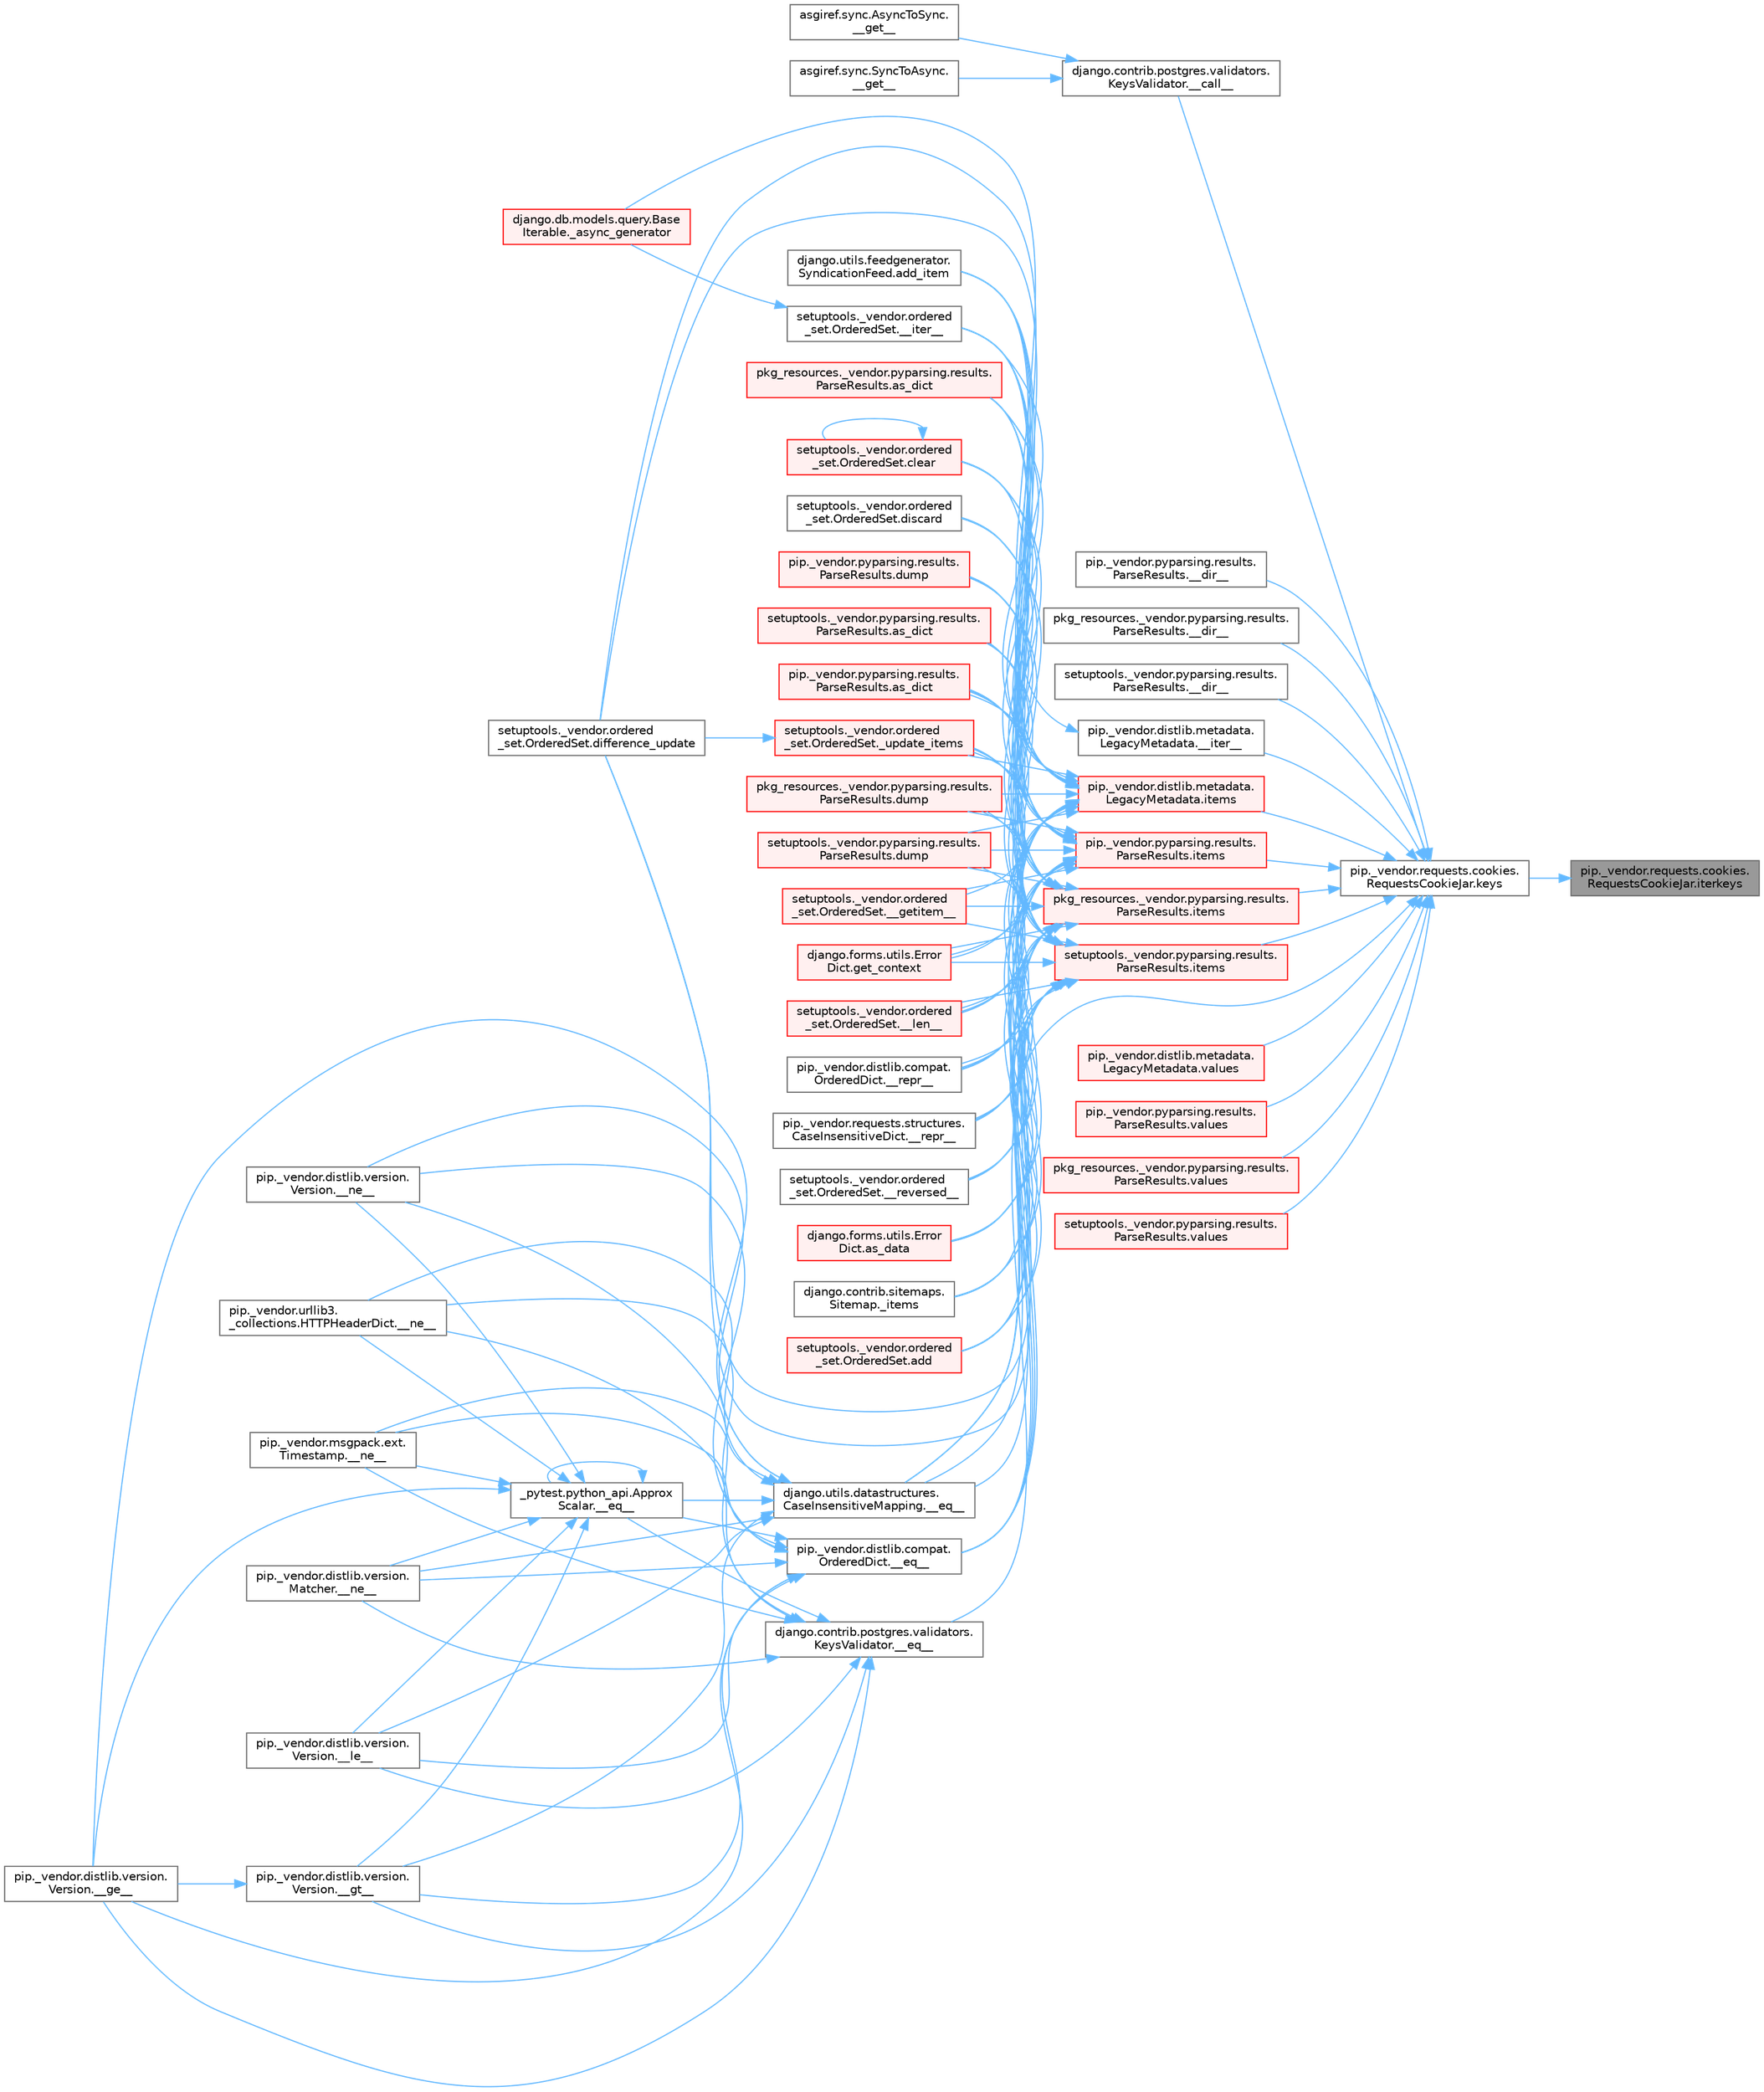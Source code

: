 digraph "pip._vendor.requests.cookies.RequestsCookieJar.iterkeys"
{
 // LATEX_PDF_SIZE
  bgcolor="transparent";
  edge [fontname=Helvetica,fontsize=10,labelfontname=Helvetica,labelfontsize=10];
  node [fontname=Helvetica,fontsize=10,shape=box,height=0.2,width=0.4];
  rankdir="RL";
  Node1 [id="Node000001",label="pip._vendor.requests.cookies.\lRequestsCookieJar.iterkeys",height=0.2,width=0.4,color="gray40", fillcolor="grey60", style="filled", fontcolor="black",tooltip=" "];
  Node1 -> Node2 [id="edge1_Node000001_Node000002",dir="back",color="steelblue1",style="solid",tooltip=" "];
  Node2 [id="Node000002",label="pip._vendor.requests.cookies.\lRequestsCookieJar.keys",height=0.2,width=0.4,color="grey40", fillcolor="white", style="filled",URL="$classpip_1_1__vendor_1_1requests_1_1cookies_1_1_requests_cookie_jar.html#ab2052ba1fb438495bdfc767eb616452b",tooltip=" "];
  Node2 -> Node3 [id="edge2_Node000002_Node000003",dir="back",color="steelblue1",style="solid",tooltip=" "];
  Node3 [id="Node000003",label="django.contrib.postgres.validators.\lKeysValidator.__call__",height=0.2,width=0.4,color="grey40", fillcolor="white", style="filled",URL="$classdjango_1_1contrib_1_1postgres_1_1validators_1_1_keys_validator.html#aa12ba221664bb002f5c6460ff524de8c",tooltip=" "];
  Node3 -> Node4 [id="edge3_Node000003_Node000004",dir="back",color="steelblue1",style="solid",tooltip=" "];
  Node4 [id="Node000004",label="asgiref.sync.AsyncToSync.\l__get__",height=0.2,width=0.4,color="grey40", fillcolor="white", style="filled",URL="$classasgiref_1_1sync_1_1_async_to_sync.html#a23e9ef7a73da98dad9e3f4e65846969b",tooltip=" "];
  Node3 -> Node5 [id="edge4_Node000003_Node000005",dir="back",color="steelblue1",style="solid",tooltip=" "];
  Node5 [id="Node000005",label="asgiref.sync.SyncToAsync.\l__get__",height=0.2,width=0.4,color="grey40", fillcolor="white", style="filled",URL="$classasgiref_1_1sync_1_1_sync_to_async.html#aebdfbe3f01079a529fd2f39810597381",tooltip=" "];
  Node2 -> Node6 [id="edge5_Node000002_Node000006",dir="back",color="steelblue1",style="solid",tooltip=" "];
  Node6 [id="Node000006",label="pip._vendor.pyparsing.results.\lParseResults.__dir__",height=0.2,width=0.4,color="grey40", fillcolor="white", style="filled",URL="$classpip_1_1__vendor_1_1pyparsing_1_1results_1_1_parse_results.html#aa70b1f3a824c53938d33e31b1bca0476",tooltip=" "];
  Node2 -> Node7 [id="edge6_Node000002_Node000007",dir="back",color="steelblue1",style="solid",tooltip=" "];
  Node7 [id="Node000007",label="pkg_resources._vendor.pyparsing.results.\lParseResults.__dir__",height=0.2,width=0.4,color="grey40", fillcolor="white", style="filled",URL="$classpkg__resources_1_1__vendor_1_1pyparsing_1_1results_1_1_parse_results.html#aff883d81f699e15371adad7b439f85fa",tooltip=" "];
  Node2 -> Node8 [id="edge7_Node000002_Node000008",dir="back",color="steelblue1",style="solid",tooltip=" "];
  Node8 [id="Node000008",label="setuptools._vendor.pyparsing.results.\lParseResults.__dir__",height=0.2,width=0.4,color="grey40", fillcolor="white", style="filled",URL="$classsetuptools_1_1__vendor_1_1pyparsing_1_1results_1_1_parse_results.html#a20b8b067fb771fbb5fe204c87197939a",tooltip=" "];
  Node2 -> Node9 [id="edge8_Node000002_Node000009",dir="back",color="steelblue1",style="solid",tooltip=" "];
  Node9 [id="Node000009",label="django.contrib.postgres.validators.\lKeysValidator.__eq__",height=0.2,width=0.4,color="grey40", fillcolor="white", style="filled",URL="$classdjango_1_1contrib_1_1postgres_1_1validators_1_1_keys_validator.html#aaf048806faa7c623c95a6a23a1641c03",tooltip=" "];
  Node9 -> Node10 [id="edge9_Node000009_Node000010",dir="back",color="steelblue1",style="solid",tooltip=" "];
  Node10 [id="Node000010",label="_pytest.python_api.Approx\lScalar.__eq__",height=0.2,width=0.4,color="grey40", fillcolor="white", style="filled",URL="$class__pytest_1_1python__api_1_1_approx_scalar.html#af4601ee4ca7409927f88c83ebfc3d923",tooltip=" "];
  Node10 -> Node10 [id="edge10_Node000010_Node000010",dir="back",color="steelblue1",style="solid",tooltip=" "];
  Node10 -> Node11 [id="edge11_Node000010_Node000011",dir="back",color="steelblue1",style="solid",tooltip=" "];
  Node11 [id="Node000011",label="pip._vendor.distlib.version.\lVersion.__ge__",height=0.2,width=0.4,color="grey40", fillcolor="white", style="filled",URL="$classpip_1_1__vendor_1_1distlib_1_1version_1_1_version.html#aa6b7b889cebc687ddb5ed9040d01b1ec",tooltip=" "];
  Node10 -> Node12 [id="edge12_Node000010_Node000012",dir="back",color="steelblue1",style="solid",tooltip=" "];
  Node12 [id="Node000012",label="pip._vendor.distlib.version.\lVersion.__gt__",height=0.2,width=0.4,color="grey40", fillcolor="white", style="filled",URL="$classpip_1_1__vendor_1_1distlib_1_1version_1_1_version.html#a51cf0c8da1bb6829173ff6861b10cb5f",tooltip=" "];
  Node12 -> Node11 [id="edge13_Node000012_Node000011",dir="back",color="steelblue1",style="solid",tooltip=" "];
  Node10 -> Node13 [id="edge14_Node000010_Node000013",dir="back",color="steelblue1",style="solid",tooltip=" "];
  Node13 [id="Node000013",label="pip._vendor.distlib.version.\lVersion.__le__",height=0.2,width=0.4,color="grey40", fillcolor="white", style="filled",URL="$classpip_1_1__vendor_1_1distlib_1_1version_1_1_version.html#ae5e2c5d9b76377e286fcf92a382cbb8b",tooltip=" "];
  Node10 -> Node14 [id="edge15_Node000010_Node000014",dir="back",color="steelblue1",style="solid",tooltip=" "];
  Node14 [id="Node000014",label="pip._vendor.distlib.version.\lMatcher.__ne__",height=0.2,width=0.4,color="grey40", fillcolor="white", style="filled",URL="$classpip_1_1__vendor_1_1distlib_1_1version_1_1_matcher.html#a24f8f8a4686bff3018fee5d22f4e02f1",tooltip=" "];
  Node10 -> Node15 [id="edge16_Node000010_Node000015",dir="back",color="steelblue1",style="solid",tooltip=" "];
  Node15 [id="Node000015",label="pip._vendor.distlib.version.\lVersion.__ne__",height=0.2,width=0.4,color="grey40", fillcolor="white", style="filled",URL="$classpip_1_1__vendor_1_1distlib_1_1version_1_1_version.html#aea3cdf6db007318ab1a2e8d144e2a4a1",tooltip=" "];
  Node10 -> Node16 [id="edge17_Node000010_Node000016",dir="back",color="steelblue1",style="solid",tooltip=" "];
  Node16 [id="Node000016",label="pip._vendor.msgpack.ext.\lTimestamp.__ne__",height=0.2,width=0.4,color="grey40", fillcolor="white", style="filled",URL="$classpip_1_1__vendor_1_1msgpack_1_1ext_1_1_timestamp.html#ac38b8cada8075f7a1133b06bc99b2317",tooltip=" "];
  Node10 -> Node17 [id="edge18_Node000010_Node000017",dir="back",color="steelblue1",style="solid",tooltip=" "];
  Node17 [id="Node000017",label="pip._vendor.urllib3.\l_collections.HTTPHeaderDict.__ne__",height=0.2,width=0.4,color="grey40", fillcolor="white", style="filled",URL="$classpip_1_1__vendor_1_1urllib3_1_1__collections_1_1_h_t_t_p_header_dict.html#aa7766a9499d33160a1258e140e35a806",tooltip=" "];
  Node9 -> Node11 [id="edge19_Node000009_Node000011",dir="back",color="steelblue1",style="solid",tooltip=" "];
  Node9 -> Node12 [id="edge20_Node000009_Node000012",dir="back",color="steelblue1",style="solid",tooltip=" "];
  Node9 -> Node13 [id="edge21_Node000009_Node000013",dir="back",color="steelblue1",style="solid",tooltip=" "];
  Node9 -> Node14 [id="edge22_Node000009_Node000014",dir="back",color="steelblue1",style="solid",tooltip=" "];
  Node9 -> Node15 [id="edge23_Node000009_Node000015",dir="back",color="steelblue1",style="solid",tooltip=" "];
  Node9 -> Node16 [id="edge24_Node000009_Node000016",dir="back",color="steelblue1",style="solid",tooltip=" "];
  Node9 -> Node17 [id="edge25_Node000009_Node000017",dir="back",color="steelblue1",style="solid",tooltip=" "];
  Node2 -> Node18 [id="edge26_Node000002_Node000018",dir="back",color="steelblue1",style="solid",tooltip=" "];
  Node18 [id="Node000018",label="pip._vendor.distlib.metadata.\lLegacyMetadata.__iter__",height=0.2,width=0.4,color="grey40", fillcolor="white", style="filled",URL="$classpip_1_1__vendor_1_1distlib_1_1metadata_1_1_legacy_metadata.html#a2e053958e60b4667723c059be4ed86cc",tooltip=" "];
  Node18 -> Node19 [id="edge27_Node000018_Node000019",dir="back",color="steelblue1",style="solid",tooltip=" "];
  Node19 [id="Node000019",label="django.db.models.query.Base\lIterable._async_generator",height=0.2,width=0.4,color="red", fillcolor="#FFF0F0", style="filled",URL="$classdjango_1_1db_1_1models_1_1query_1_1_base_iterable.html#a3ecc2267976bc6628d1fe84d78355144",tooltip=" "];
  Node2 -> Node21 [id="edge28_Node000002_Node000021",dir="back",color="steelblue1",style="solid",tooltip=" "];
  Node21 [id="Node000021",label="pip._vendor.distlib.metadata.\lLegacyMetadata.items",height=0.2,width=0.4,color="red", fillcolor="#FFF0F0", style="filled",URL="$classpip_1_1__vendor_1_1distlib_1_1metadata_1_1_legacy_metadata.html#a6030de0ed3711666a377c01d930e678d",tooltip=" "];
  Node21 -> Node22 [id="edge29_Node000021_Node000022",dir="back",color="steelblue1",style="solid",tooltip=" "];
  Node22 [id="Node000022",label="django.utils.datastructures.\lCaseInsensitiveMapping.__eq__",height=0.2,width=0.4,color="grey40", fillcolor="white", style="filled",URL="$classdjango_1_1utils_1_1datastructures_1_1_case_insensitive_mapping.html#a69618a78471c9326ffcbf5af4c33bd1a",tooltip=" "];
  Node22 -> Node10 [id="edge30_Node000022_Node000010",dir="back",color="steelblue1",style="solid",tooltip=" "];
  Node22 -> Node11 [id="edge31_Node000022_Node000011",dir="back",color="steelblue1",style="solid",tooltip=" "];
  Node22 -> Node12 [id="edge32_Node000022_Node000012",dir="back",color="steelblue1",style="solid",tooltip=" "];
  Node22 -> Node13 [id="edge33_Node000022_Node000013",dir="back",color="steelblue1",style="solid",tooltip=" "];
  Node22 -> Node14 [id="edge34_Node000022_Node000014",dir="back",color="steelblue1",style="solid",tooltip=" "];
  Node22 -> Node15 [id="edge35_Node000022_Node000015",dir="back",color="steelblue1",style="solid",tooltip=" "];
  Node22 -> Node16 [id="edge36_Node000022_Node000016",dir="back",color="steelblue1",style="solid",tooltip=" "];
  Node22 -> Node17 [id="edge37_Node000022_Node000017",dir="back",color="steelblue1",style="solid",tooltip=" "];
  Node21 -> Node23 [id="edge38_Node000021_Node000023",dir="back",color="steelblue1",style="solid",tooltip=" "];
  Node23 [id="Node000023",label="pip._vendor.distlib.compat.\lOrderedDict.__eq__",height=0.2,width=0.4,color="grey40", fillcolor="white", style="filled",URL="$classpip_1_1__vendor_1_1distlib_1_1compat_1_1_ordered_dict.html#a83b4a14d5e269c91b2dcd15ac2fc83a8",tooltip=" "];
  Node23 -> Node10 [id="edge39_Node000023_Node000010",dir="back",color="steelblue1",style="solid",tooltip=" "];
  Node23 -> Node11 [id="edge40_Node000023_Node000011",dir="back",color="steelblue1",style="solid",tooltip=" "];
  Node23 -> Node12 [id="edge41_Node000023_Node000012",dir="back",color="steelblue1",style="solid",tooltip=" "];
  Node23 -> Node13 [id="edge42_Node000023_Node000013",dir="back",color="steelblue1",style="solid",tooltip=" "];
  Node23 -> Node14 [id="edge43_Node000023_Node000014",dir="back",color="steelblue1",style="solid",tooltip=" "];
  Node23 -> Node15 [id="edge44_Node000023_Node000015",dir="back",color="steelblue1",style="solid",tooltip=" "];
  Node23 -> Node16 [id="edge45_Node000023_Node000016",dir="back",color="steelblue1",style="solid",tooltip=" "];
  Node23 -> Node17 [id="edge46_Node000023_Node000017",dir="back",color="steelblue1",style="solid",tooltip=" "];
  Node21 -> Node24 [id="edge47_Node000021_Node000024",dir="back",color="steelblue1",style="solid",tooltip=" "];
  Node24 [id="Node000024",label="setuptools._vendor.ordered\l_set.OrderedSet.__getitem__",height=0.2,width=0.4,color="red", fillcolor="#FFF0F0", style="filled",URL="$classsetuptools_1_1__vendor_1_1ordered__set_1_1_ordered_set.html#aaa8657c0e85788ac2555cc46176b060c",tooltip=" "];
  Node21 -> Node3189 [id="edge48_Node000021_Node003189",dir="back",color="steelblue1",style="solid",tooltip=" "];
  Node3189 [id="Node003189",label="setuptools._vendor.ordered\l_set.OrderedSet.__iter__",height=0.2,width=0.4,color="grey40", fillcolor="white", style="filled",URL="$classsetuptools_1_1__vendor_1_1ordered__set_1_1_ordered_set.html#ac9b71477e101c03a68acd73186086224",tooltip=" "];
  Node3189 -> Node19 [id="edge49_Node003189_Node000019",dir="back",color="steelblue1",style="solid",tooltip=" "];
  Node21 -> Node3190 [id="edge50_Node000021_Node003190",dir="back",color="steelblue1",style="solid",tooltip=" "];
  Node3190 [id="Node003190",label="setuptools._vendor.ordered\l_set.OrderedSet.__len__",height=0.2,width=0.4,color="red", fillcolor="#FFF0F0", style="filled",URL="$classsetuptools_1_1__vendor_1_1ordered__set_1_1_ordered_set.html#a9d6fda655ebb14849210009e5a0d1a47",tooltip=" "];
  Node21 -> Node3191 [id="edge51_Node000021_Node003191",dir="back",color="steelblue1",style="solid",tooltip=" "];
  Node3191 [id="Node003191",label="pip._vendor.distlib.compat.\lOrderedDict.__repr__",height=0.2,width=0.4,color="grey40", fillcolor="white", style="filled",URL="$classpip_1_1__vendor_1_1distlib_1_1compat_1_1_ordered_dict.html#a1463a8b8a735bd16c8b7ec00dd5d0e25",tooltip=" "];
  Node21 -> Node3192 [id="edge52_Node000021_Node003192",dir="back",color="steelblue1",style="solid",tooltip=" "];
  Node3192 [id="Node003192",label="pip._vendor.requests.structures.\lCaseInsensitiveDict.__repr__",height=0.2,width=0.4,color="grey40", fillcolor="white", style="filled",URL="$classpip_1_1__vendor_1_1requests_1_1structures_1_1_case_insensitive_dict.html#a37843053389f2e664cefb1f2a4c245ce",tooltip=" "];
  Node21 -> Node3193 [id="edge53_Node000021_Node003193",dir="back",color="steelblue1",style="solid",tooltip=" "];
  Node3193 [id="Node003193",label="setuptools._vendor.ordered\l_set.OrderedSet.__reversed__",height=0.2,width=0.4,color="grey40", fillcolor="white", style="filled",URL="$classsetuptools_1_1__vendor_1_1ordered__set_1_1_ordered_set.html#af61396bb9685974be3cafceb2d82c031",tooltip=" "];
  Node21 -> Node3194 [id="edge54_Node000021_Node003194",dir="back",color="steelblue1",style="solid",tooltip=" "];
  Node3194 [id="Node003194",label="django.contrib.sitemaps.\lSitemap._items",height=0.2,width=0.4,color="grey40", fillcolor="white", style="filled",URL="$classdjango_1_1contrib_1_1sitemaps_1_1_sitemap.html#a6c810076b63a1094a82f4fd25a317fad",tooltip=" "];
  Node21 -> Node3195 [id="edge55_Node000021_Node003195",dir="back",color="steelblue1",style="solid",tooltip=" "];
  Node3195 [id="Node003195",label="setuptools._vendor.ordered\l_set.OrderedSet._update_items",height=0.2,width=0.4,color="red", fillcolor="#FFF0F0", style="filled",URL="$classsetuptools_1_1__vendor_1_1ordered__set_1_1_ordered_set.html#a5a04af00a2355e349ad0222b4f243e52",tooltip=" "];
  Node3195 -> Node3196 [id="edge56_Node003195_Node003196",dir="back",color="steelblue1",style="solid",tooltip=" "];
  Node3196 [id="Node003196",label="setuptools._vendor.ordered\l_set.OrderedSet.difference_update",height=0.2,width=0.4,color="grey40", fillcolor="white", style="filled",URL="$classsetuptools_1_1__vendor_1_1ordered__set_1_1_ordered_set.html#ab64def0f455bd9cc544831b4a778e64a",tooltip=" "];
  Node21 -> Node3199 [id="edge57_Node000021_Node003199",dir="back",color="steelblue1",style="solid",tooltip=" "];
  Node3199 [id="Node003199",label="setuptools._vendor.ordered\l_set.OrderedSet.add",height=0.2,width=0.4,color="red", fillcolor="#FFF0F0", style="filled",URL="$classsetuptools_1_1__vendor_1_1ordered__set_1_1_ordered_set.html#a89b420a1836292f0417c8c86fa2bfe55",tooltip=" "];
  Node21 -> Node3200 [id="edge58_Node000021_Node003200",dir="back",color="steelblue1",style="solid",tooltip=" "];
  Node3200 [id="Node003200",label="django.utils.feedgenerator.\lSyndicationFeed.add_item",height=0.2,width=0.4,color="grey40", fillcolor="white", style="filled",URL="$classdjango_1_1utils_1_1feedgenerator_1_1_syndication_feed.html#aaf2a5b91249b5752311493594b6dfbed",tooltip=" "];
  Node21 -> Node3201 [id="edge59_Node000021_Node003201",dir="back",color="steelblue1",style="solid",tooltip=" "];
  Node3201 [id="Node003201",label="django.forms.utils.Error\lDict.as_data",height=0.2,width=0.4,color="red", fillcolor="#FFF0F0", style="filled",URL="$classdjango_1_1forms_1_1utils_1_1_error_dict.html#a95761ac05a7d995e649a90afa49c30e2",tooltip=" "];
  Node21 -> Node3204 [id="edge60_Node000021_Node003204",dir="back",color="steelblue1",style="solid",tooltip=" "];
  Node3204 [id="Node003204",label="pip._vendor.pyparsing.results.\lParseResults.as_dict",height=0.2,width=0.4,color="red", fillcolor="#FFF0F0", style="filled",URL="$classpip_1_1__vendor_1_1pyparsing_1_1results_1_1_parse_results.html#a8eacba06a635cbb7fc817457d025efe0",tooltip=" "];
  Node21 -> Node3207 [id="edge61_Node000021_Node003207",dir="back",color="steelblue1",style="solid",tooltip=" "];
  Node3207 [id="Node003207",label="pkg_resources._vendor.pyparsing.results.\lParseResults.as_dict",height=0.2,width=0.4,color="red", fillcolor="#FFF0F0", style="filled",URL="$classpkg__resources_1_1__vendor_1_1pyparsing_1_1results_1_1_parse_results.html#a8edb3571b6331a46b00f60753e3ee783",tooltip=" "];
  Node21 -> Node3208 [id="edge62_Node000021_Node003208",dir="back",color="steelblue1",style="solid",tooltip=" "];
  Node3208 [id="Node003208",label="setuptools._vendor.pyparsing.results.\lParseResults.as_dict",height=0.2,width=0.4,color="red", fillcolor="#FFF0F0", style="filled",URL="$classsetuptools_1_1__vendor_1_1pyparsing_1_1results_1_1_parse_results.html#ab5971defc22d3c1b64ec66e6fdca2f9f",tooltip=" "];
  Node21 -> Node3209 [id="edge63_Node000021_Node003209",dir="back",color="steelblue1",style="solid",tooltip=" "];
  Node3209 [id="Node003209",label="setuptools._vendor.ordered\l_set.OrderedSet.clear",height=0.2,width=0.4,color="red", fillcolor="#FFF0F0", style="filled",URL="$classsetuptools_1_1__vendor_1_1ordered__set_1_1_ordered_set.html#a7bc043a3c66cd95ef9d8ba3959c148c5",tooltip=" "];
  Node3209 -> Node3209 [id="edge64_Node003209_Node003209",dir="back",color="steelblue1",style="solid",tooltip=" "];
  Node21 -> Node3196 [id="edge65_Node000021_Node003196",dir="back",color="steelblue1",style="solid",tooltip=" "];
  Node21 -> Node3210 [id="edge66_Node000021_Node003210",dir="back",color="steelblue1",style="solid",tooltip=" "];
  Node3210 [id="Node003210",label="setuptools._vendor.ordered\l_set.OrderedSet.discard",height=0.2,width=0.4,color="grey40", fillcolor="white", style="filled",URL="$classsetuptools_1_1__vendor_1_1ordered__set_1_1_ordered_set.html#a02aa2e01238bcf97f920d043b24b415d",tooltip=" "];
  Node21 -> Node3211 [id="edge67_Node000021_Node003211",dir="back",color="steelblue1",style="solid",tooltip=" "];
  Node3211 [id="Node003211",label="pip._vendor.pyparsing.results.\lParseResults.dump",height=0.2,width=0.4,color="red", fillcolor="#FFF0F0", style="filled",URL="$classpip_1_1__vendor_1_1pyparsing_1_1results_1_1_parse_results.html#a54e027c4a7171fe6512124217be63a9e",tooltip=" "];
  Node21 -> Node3212 [id="edge68_Node000021_Node003212",dir="back",color="steelblue1",style="solid",tooltip=" "];
  Node3212 [id="Node003212",label="pkg_resources._vendor.pyparsing.results.\lParseResults.dump",height=0.2,width=0.4,color="red", fillcolor="#FFF0F0", style="filled",URL="$classpkg__resources_1_1__vendor_1_1pyparsing_1_1results_1_1_parse_results.html#ad4e45cd60b8d81b29fddd76356b68da1",tooltip=" "];
  Node21 -> Node3213 [id="edge69_Node000021_Node003213",dir="back",color="steelblue1",style="solid",tooltip=" "];
  Node3213 [id="Node003213",label="setuptools._vendor.pyparsing.results.\lParseResults.dump",height=0.2,width=0.4,color="red", fillcolor="#FFF0F0", style="filled",URL="$classsetuptools_1_1__vendor_1_1pyparsing_1_1results_1_1_parse_results.html#aa8be631c6d9da38c19f205601b6331b7",tooltip=" "];
  Node21 -> Node3214 [id="edge70_Node000021_Node003214",dir="back",color="steelblue1",style="solid",tooltip=" "];
  Node3214 [id="Node003214",label="django.forms.utils.Error\lDict.get_context",height=0.2,width=0.4,color="red", fillcolor="#FFF0F0", style="filled",URL="$classdjango_1_1forms_1_1utils_1_1_error_dict.html#aac62bf2f41f8416bc07de37d7c9d63d2",tooltip=" "];
  Node2 -> Node3219 [id="edge71_Node000002_Node003219",dir="back",color="steelblue1",style="solid",tooltip=" "];
  Node3219 [id="Node003219",label="pip._vendor.pyparsing.results.\lParseResults.items",height=0.2,width=0.4,color="red", fillcolor="#FFF0F0", style="filled",URL="$classpip_1_1__vendor_1_1pyparsing_1_1results_1_1_parse_results.html#a9c7519fa02524192b529a128b208be2e",tooltip=" "];
  Node3219 -> Node22 [id="edge72_Node003219_Node000022",dir="back",color="steelblue1",style="solid",tooltip=" "];
  Node3219 -> Node23 [id="edge73_Node003219_Node000023",dir="back",color="steelblue1",style="solid",tooltip=" "];
  Node3219 -> Node24 [id="edge74_Node003219_Node000024",dir="back",color="steelblue1",style="solid",tooltip=" "];
  Node3219 -> Node3189 [id="edge75_Node003219_Node003189",dir="back",color="steelblue1",style="solid",tooltip=" "];
  Node3219 -> Node3190 [id="edge76_Node003219_Node003190",dir="back",color="steelblue1",style="solid",tooltip=" "];
  Node3219 -> Node3191 [id="edge77_Node003219_Node003191",dir="back",color="steelblue1",style="solid",tooltip=" "];
  Node3219 -> Node3192 [id="edge78_Node003219_Node003192",dir="back",color="steelblue1",style="solid",tooltip=" "];
  Node3219 -> Node3193 [id="edge79_Node003219_Node003193",dir="back",color="steelblue1",style="solid",tooltip=" "];
  Node3219 -> Node3194 [id="edge80_Node003219_Node003194",dir="back",color="steelblue1",style="solid",tooltip=" "];
  Node3219 -> Node3195 [id="edge81_Node003219_Node003195",dir="back",color="steelblue1",style="solid",tooltip=" "];
  Node3219 -> Node3199 [id="edge82_Node003219_Node003199",dir="back",color="steelblue1",style="solid",tooltip=" "];
  Node3219 -> Node3200 [id="edge83_Node003219_Node003200",dir="back",color="steelblue1",style="solid",tooltip=" "];
  Node3219 -> Node3201 [id="edge84_Node003219_Node003201",dir="back",color="steelblue1",style="solid",tooltip=" "];
  Node3219 -> Node3204 [id="edge85_Node003219_Node003204",dir="back",color="steelblue1",style="solid",tooltip=" "];
  Node3219 -> Node3207 [id="edge86_Node003219_Node003207",dir="back",color="steelblue1",style="solid",tooltip=" "];
  Node3219 -> Node3208 [id="edge87_Node003219_Node003208",dir="back",color="steelblue1",style="solid",tooltip=" "];
  Node3219 -> Node3209 [id="edge88_Node003219_Node003209",dir="back",color="steelblue1",style="solid",tooltip=" "];
  Node3219 -> Node3196 [id="edge89_Node003219_Node003196",dir="back",color="steelblue1",style="solid",tooltip=" "];
  Node3219 -> Node3210 [id="edge90_Node003219_Node003210",dir="back",color="steelblue1",style="solid",tooltip=" "];
  Node3219 -> Node3211 [id="edge91_Node003219_Node003211",dir="back",color="steelblue1",style="solid",tooltip=" "];
  Node3219 -> Node3212 [id="edge92_Node003219_Node003212",dir="back",color="steelblue1",style="solid",tooltip=" "];
  Node3219 -> Node3213 [id="edge93_Node003219_Node003213",dir="back",color="steelblue1",style="solid",tooltip=" "];
  Node3219 -> Node3214 [id="edge94_Node003219_Node003214",dir="back",color="steelblue1",style="solid",tooltip=" "];
  Node2 -> Node3222 [id="edge95_Node000002_Node003222",dir="back",color="steelblue1",style="solid",tooltip=" "];
  Node3222 [id="Node003222",label="pkg_resources._vendor.pyparsing.results.\lParseResults.items",height=0.2,width=0.4,color="red", fillcolor="#FFF0F0", style="filled",URL="$classpkg__resources_1_1__vendor_1_1pyparsing_1_1results_1_1_parse_results.html#a2b101cc8f2dfba49f44ad18bca57a38d",tooltip=" "];
  Node3222 -> Node22 [id="edge96_Node003222_Node000022",dir="back",color="steelblue1",style="solid",tooltip=" "];
  Node3222 -> Node23 [id="edge97_Node003222_Node000023",dir="back",color="steelblue1",style="solid",tooltip=" "];
  Node3222 -> Node24 [id="edge98_Node003222_Node000024",dir="back",color="steelblue1",style="solid",tooltip=" "];
  Node3222 -> Node3189 [id="edge99_Node003222_Node003189",dir="back",color="steelblue1",style="solid",tooltip=" "];
  Node3222 -> Node3190 [id="edge100_Node003222_Node003190",dir="back",color="steelblue1",style="solid",tooltip=" "];
  Node3222 -> Node3191 [id="edge101_Node003222_Node003191",dir="back",color="steelblue1",style="solid",tooltip=" "];
  Node3222 -> Node3192 [id="edge102_Node003222_Node003192",dir="back",color="steelblue1",style="solid",tooltip=" "];
  Node3222 -> Node3193 [id="edge103_Node003222_Node003193",dir="back",color="steelblue1",style="solid",tooltip=" "];
  Node3222 -> Node3194 [id="edge104_Node003222_Node003194",dir="back",color="steelblue1",style="solid",tooltip=" "];
  Node3222 -> Node3195 [id="edge105_Node003222_Node003195",dir="back",color="steelblue1",style="solid",tooltip=" "];
  Node3222 -> Node3199 [id="edge106_Node003222_Node003199",dir="back",color="steelblue1",style="solid",tooltip=" "];
  Node3222 -> Node3200 [id="edge107_Node003222_Node003200",dir="back",color="steelblue1",style="solid",tooltip=" "];
  Node3222 -> Node3201 [id="edge108_Node003222_Node003201",dir="back",color="steelblue1",style="solid",tooltip=" "];
  Node3222 -> Node3204 [id="edge109_Node003222_Node003204",dir="back",color="steelblue1",style="solid",tooltip=" "];
  Node3222 -> Node3207 [id="edge110_Node003222_Node003207",dir="back",color="steelblue1",style="solid",tooltip=" "];
  Node3222 -> Node3208 [id="edge111_Node003222_Node003208",dir="back",color="steelblue1",style="solid",tooltip=" "];
  Node3222 -> Node3209 [id="edge112_Node003222_Node003209",dir="back",color="steelblue1",style="solid",tooltip=" "];
  Node3222 -> Node3196 [id="edge113_Node003222_Node003196",dir="back",color="steelblue1",style="solid",tooltip=" "];
  Node3222 -> Node3210 [id="edge114_Node003222_Node003210",dir="back",color="steelblue1",style="solid",tooltip=" "];
  Node3222 -> Node3211 [id="edge115_Node003222_Node003211",dir="back",color="steelblue1",style="solid",tooltip=" "];
  Node3222 -> Node3212 [id="edge116_Node003222_Node003212",dir="back",color="steelblue1",style="solid",tooltip=" "];
  Node3222 -> Node3213 [id="edge117_Node003222_Node003213",dir="back",color="steelblue1",style="solid",tooltip=" "];
  Node3222 -> Node3214 [id="edge118_Node003222_Node003214",dir="back",color="steelblue1",style="solid",tooltip=" "];
  Node2 -> Node3225 [id="edge119_Node000002_Node003225",dir="back",color="steelblue1",style="solid",tooltip=" "];
  Node3225 [id="Node003225",label="setuptools._vendor.pyparsing.results.\lParseResults.items",height=0.2,width=0.4,color="red", fillcolor="#FFF0F0", style="filled",URL="$classsetuptools_1_1__vendor_1_1pyparsing_1_1results_1_1_parse_results.html#a30d259592837cf08320bf96e1ca3e77a",tooltip=" "];
  Node3225 -> Node22 [id="edge120_Node003225_Node000022",dir="back",color="steelblue1",style="solid",tooltip=" "];
  Node3225 -> Node23 [id="edge121_Node003225_Node000023",dir="back",color="steelblue1",style="solid",tooltip=" "];
  Node3225 -> Node24 [id="edge122_Node003225_Node000024",dir="back",color="steelblue1",style="solid",tooltip=" "];
  Node3225 -> Node3189 [id="edge123_Node003225_Node003189",dir="back",color="steelblue1",style="solid",tooltip=" "];
  Node3225 -> Node3190 [id="edge124_Node003225_Node003190",dir="back",color="steelblue1",style="solid",tooltip=" "];
  Node3225 -> Node3191 [id="edge125_Node003225_Node003191",dir="back",color="steelblue1",style="solid",tooltip=" "];
  Node3225 -> Node3192 [id="edge126_Node003225_Node003192",dir="back",color="steelblue1",style="solid",tooltip=" "];
  Node3225 -> Node3193 [id="edge127_Node003225_Node003193",dir="back",color="steelblue1",style="solid",tooltip=" "];
  Node3225 -> Node3194 [id="edge128_Node003225_Node003194",dir="back",color="steelblue1",style="solid",tooltip=" "];
  Node3225 -> Node3195 [id="edge129_Node003225_Node003195",dir="back",color="steelblue1",style="solid",tooltip=" "];
  Node3225 -> Node3199 [id="edge130_Node003225_Node003199",dir="back",color="steelblue1",style="solid",tooltip=" "];
  Node3225 -> Node3200 [id="edge131_Node003225_Node003200",dir="back",color="steelblue1",style="solid",tooltip=" "];
  Node3225 -> Node3201 [id="edge132_Node003225_Node003201",dir="back",color="steelblue1",style="solid",tooltip=" "];
  Node3225 -> Node3204 [id="edge133_Node003225_Node003204",dir="back",color="steelblue1",style="solid",tooltip=" "];
  Node3225 -> Node3207 [id="edge134_Node003225_Node003207",dir="back",color="steelblue1",style="solid",tooltip=" "];
  Node3225 -> Node3208 [id="edge135_Node003225_Node003208",dir="back",color="steelblue1",style="solid",tooltip=" "];
  Node3225 -> Node3209 [id="edge136_Node003225_Node003209",dir="back",color="steelblue1",style="solid",tooltip=" "];
  Node3225 -> Node3196 [id="edge137_Node003225_Node003196",dir="back",color="steelblue1",style="solid",tooltip=" "];
  Node3225 -> Node3210 [id="edge138_Node003225_Node003210",dir="back",color="steelblue1",style="solid",tooltip=" "];
  Node3225 -> Node3211 [id="edge139_Node003225_Node003211",dir="back",color="steelblue1",style="solid",tooltip=" "];
  Node3225 -> Node3212 [id="edge140_Node003225_Node003212",dir="back",color="steelblue1",style="solid",tooltip=" "];
  Node3225 -> Node3213 [id="edge141_Node003225_Node003213",dir="back",color="steelblue1",style="solid",tooltip=" "];
  Node3225 -> Node3214 [id="edge142_Node003225_Node003214",dir="back",color="steelblue1",style="solid",tooltip=" "];
  Node2 -> Node3228 [id="edge143_Node000002_Node003228",dir="back",color="steelblue1",style="solid",tooltip=" "];
  Node3228 [id="Node003228",label="pip._vendor.distlib.metadata.\lLegacyMetadata.values",height=0.2,width=0.4,color="red", fillcolor="#FFF0F0", style="filled",URL="$classpip_1_1__vendor_1_1distlib_1_1metadata_1_1_legacy_metadata.html#a6b3ac4adfb31494e468a4c02d47e8dd7",tooltip=" "];
  Node2 -> Node3229 [id="edge144_Node000002_Node003229",dir="back",color="steelblue1",style="solid",tooltip=" "];
  Node3229 [id="Node003229",label="pip._vendor.pyparsing.results.\lParseResults.values",height=0.2,width=0.4,color="red", fillcolor="#FFF0F0", style="filled",URL="$classpip_1_1__vendor_1_1pyparsing_1_1results_1_1_parse_results.html#ac18f70b899d1740db49618541d5df0a4",tooltip=" "];
  Node2 -> Node3231 [id="edge145_Node000002_Node003231",dir="back",color="steelblue1",style="solid",tooltip=" "];
  Node3231 [id="Node003231",label="pkg_resources._vendor.pyparsing.results.\lParseResults.values",height=0.2,width=0.4,color="red", fillcolor="#FFF0F0", style="filled",URL="$classpkg__resources_1_1__vendor_1_1pyparsing_1_1results_1_1_parse_results.html#ac466eb2951551ce4a3b48c7cc3b5cc1d",tooltip=" "];
  Node2 -> Node3233 [id="edge146_Node000002_Node003233",dir="back",color="steelblue1",style="solid",tooltip=" "];
  Node3233 [id="Node003233",label="setuptools._vendor.pyparsing.results.\lParseResults.values",height=0.2,width=0.4,color="red", fillcolor="#FFF0F0", style="filled",URL="$classsetuptools_1_1__vendor_1_1pyparsing_1_1results_1_1_parse_results.html#a3632fda7230ed3d9d2f09b483cc1b502",tooltip=" "];
}
